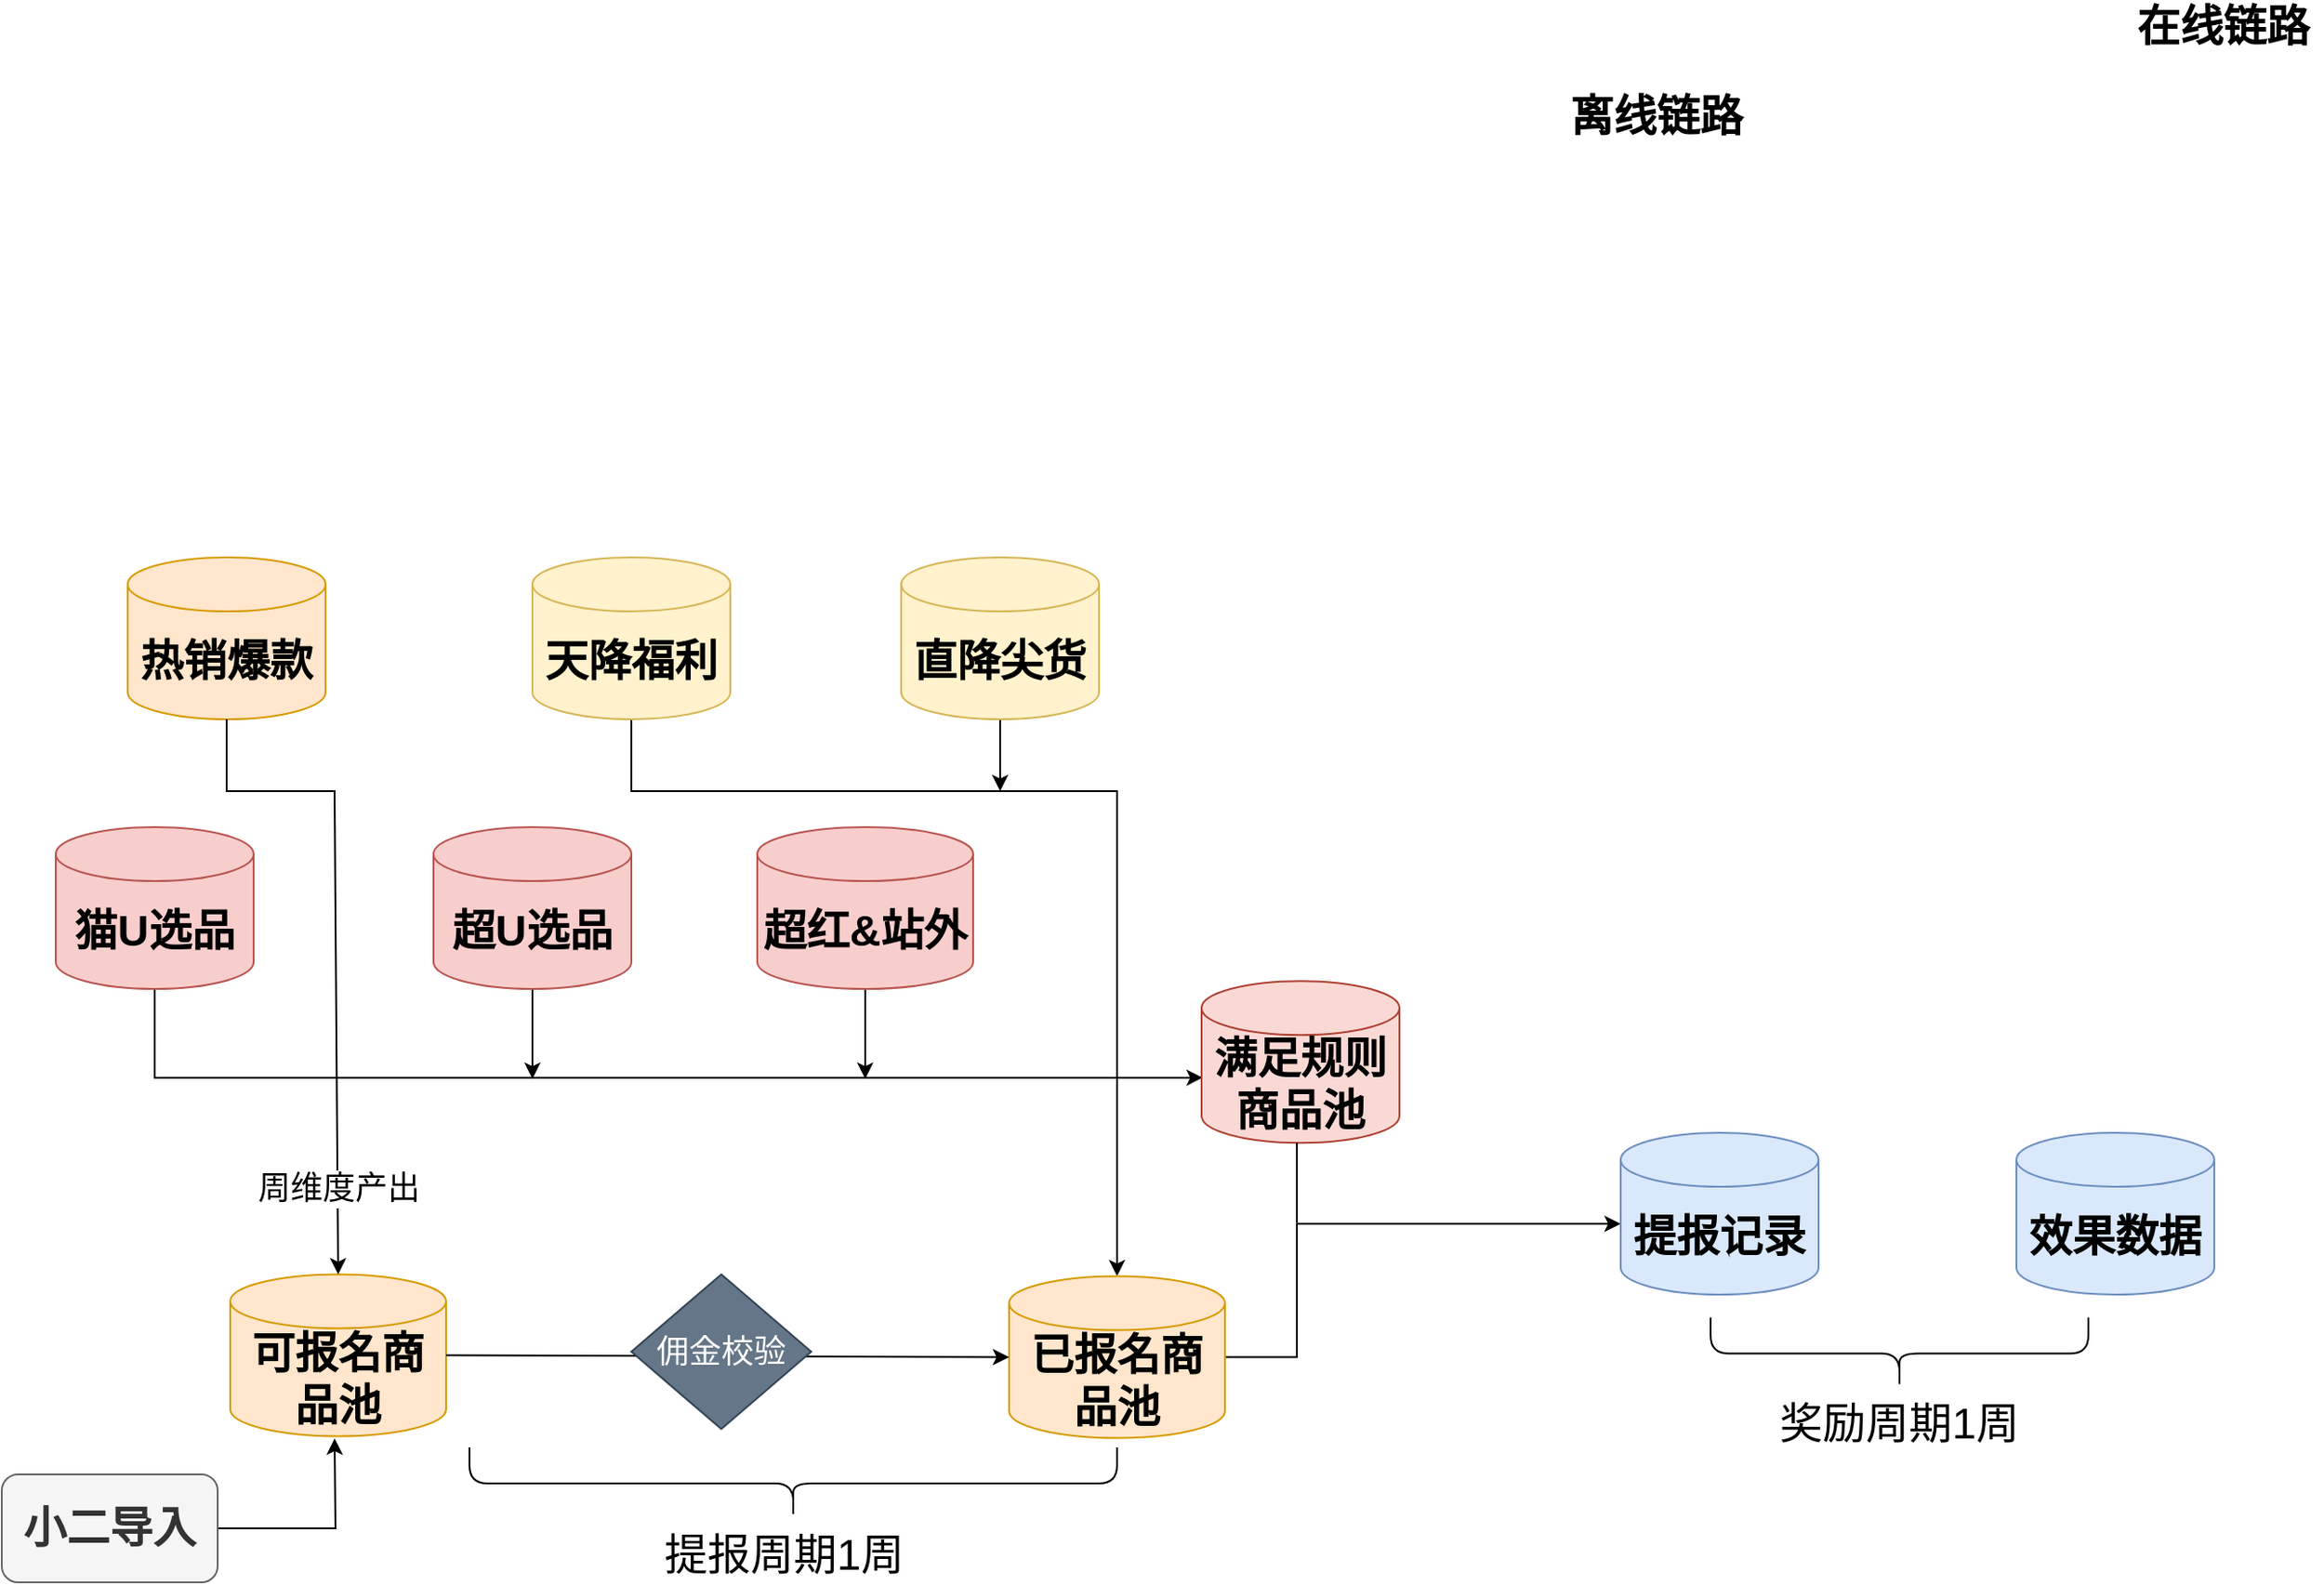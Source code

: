 <mxfile version="22.1.0" type="github">
  <diagram name="第 1 页" id="7ELo28ADNs8pc4C5lg1X">
    <mxGraphModel dx="1818" dy="1039" grid="1" gridSize="10" guides="1" tooltips="1" connect="1" arrows="1" fold="1" page="1" pageScale="1" pageWidth="4681" pageHeight="3300" math="0" shadow="0">
      <root>
        <mxCell id="0" />
        <mxCell id="1" parent="0" />
        <mxCell id="_1zgNEDX5PvR028n3Ke3-59" value="&lt;span style=&quot;font-size: 24px;&quot;&gt;热销爆款&lt;/span&gt;" style="shape=cylinder3;whiteSpace=wrap;html=1;boundedLbl=1;backgroundOutline=1;size=15;fillColor=#ffe6cc;strokeColor=#d79b00;fontStyle=1" parent="1" vertex="1">
          <mxGeometry x="370" y="1050" width="110" height="90" as="geometry" />
        </mxCell>
        <mxCell id="7ZKIA15Gy2TwE5JRmMyK-27" value="" style="edgeStyle=orthogonalEdgeStyle;rounded=0;orthogonalLoop=1;jettySize=auto;html=1;entryX=0.5;entryY=0;entryDx=0;entryDy=0;entryPerimeter=0;" edge="1" parent="1" source="_1zgNEDX5PvR028n3Ke3-66" target="_1zgNEDX5PvR028n3Ke3-71">
          <mxGeometry relative="1" as="geometry">
            <Array as="points">
              <mxPoint x="650" y="1180" />
              <mxPoint x="920" y="1180" />
            </Array>
          </mxGeometry>
        </mxCell>
        <mxCell id="_1zgNEDX5PvR028n3Ke3-66" value="&lt;font style=&quot;font-size: 24px;&quot;&gt;&lt;b style=&quot;&quot;&gt;天降福利&lt;/b&gt;&lt;/font&gt;" style="shape=cylinder3;whiteSpace=wrap;html=1;boundedLbl=1;backgroundOutline=1;size=15;fillColor=#fff2cc;strokeColor=#d6b656;" parent="1" vertex="1">
          <mxGeometry x="595" y="1050" width="110" height="90" as="geometry" />
        </mxCell>
        <mxCell id="7ZKIA15Gy2TwE5JRmMyK-28" value="" style="edgeStyle=orthogonalEdgeStyle;rounded=0;orthogonalLoop=1;jettySize=auto;html=1;" edge="1" parent="1" source="_1zgNEDX5PvR028n3Ke3-67">
          <mxGeometry relative="1" as="geometry">
            <mxPoint x="855" y="1180" as="targetPoint" />
          </mxGeometry>
        </mxCell>
        <mxCell id="_1zgNEDX5PvR028n3Ke3-67" value="&lt;font style=&quot;font-size: 24px;&quot;&gt;&lt;b style=&quot;&quot;&gt;直降尖货&lt;/b&gt;&lt;/font&gt;" style="shape=cylinder3;whiteSpace=wrap;html=1;boundedLbl=1;backgroundOutline=1;size=15;fillColor=#fff2cc;strokeColor=#d6b656;" parent="1" vertex="1">
          <mxGeometry x="800" y="1050" width="110" height="90" as="geometry" />
        </mxCell>
        <mxCell id="_1zgNEDX5PvR028n3Ke3-70" value="&lt;font style=&quot;font-size: 24px;&quot;&gt;&lt;b style=&quot;&quot;&gt;可报名商品池&lt;/b&gt;&lt;/font&gt;" style="shape=cylinder3;whiteSpace=wrap;html=1;boundedLbl=1;backgroundOutline=1;size=15;fillColor=#ffe6cc;strokeColor=#d79b00;" parent="1" vertex="1">
          <mxGeometry x="427" y="1448.75" width="120" height="90" as="geometry" />
        </mxCell>
        <mxCell id="7ZKIA15Gy2TwE5JRmMyK-21" value="" style="edgeStyle=orthogonalEdgeStyle;rounded=0;orthogonalLoop=1;jettySize=auto;html=1;" edge="1" parent="1" source="_1zgNEDX5PvR028n3Ke3-71">
          <mxGeometry relative="1" as="geometry">
            <mxPoint x="1200" y="1420.63" as="targetPoint" />
            <Array as="points">
              <mxPoint x="1020" y="1494" />
              <mxPoint x="1020" y="1421" />
            </Array>
          </mxGeometry>
        </mxCell>
        <mxCell id="_1zgNEDX5PvR028n3Ke3-71" value="&lt;span style=&quot;font-size: 24px;&quot;&gt;&lt;b&gt;已报名商品池&lt;/b&gt;&lt;/span&gt;" style="shape=cylinder3;whiteSpace=wrap;html=1;boundedLbl=1;backgroundOutline=1;size=15;fillColor=#ffe6cc;strokeColor=#d79b00;" parent="1" vertex="1">
          <mxGeometry x="860" y="1449.75" width="120" height="90" as="geometry" />
        </mxCell>
        <mxCell id="_1zgNEDX5PvR028n3Ke3-72" value="&lt;font style=&quot;font-size: 24px;&quot;&gt;&lt;b style=&quot;&quot;&gt;提报记录&lt;/b&gt;&lt;/font&gt;" style="shape=cylinder3;whiteSpace=wrap;html=1;boundedLbl=1;backgroundOutline=1;size=15;fillColor=#dae8fc;strokeColor=#6c8ebf;" parent="1" vertex="1">
          <mxGeometry x="1200" y="1370" width="110" height="90" as="geometry" />
        </mxCell>
        <mxCell id="_1zgNEDX5PvR028n3Ke3-73" value="&lt;font style=&quot;font-size: 24px;&quot;&gt;&lt;b style=&quot;&quot;&gt;效果数据&lt;/b&gt;&lt;/font&gt;" style="shape=cylinder3;whiteSpace=wrap;html=1;boundedLbl=1;backgroundOutline=1;size=15;fillColor=#dae8fc;strokeColor=#6c8ebf;" parent="1" vertex="1">
          <mxGeometry x="1420" y="1370" width="110" height="90" as="geometry" />
        </mxCell>
        <mxCell id="_1zgNEDX5PvR028n3Ke3-81" value="" style="endArrow=classic;html=1;rounded=0;exitX=1;exitY=0.5;exitDx=0;exitDy=0;exitPerimeter=0;entryX=0;entryY=0.5;entryDx=0;entryDy=0;entryPerimeter=0;" parent="1" source="_1zgNEDX5PvR028n3Ke3-70" target="_1zgNEDX5PvR028n3Ke3-71" edge="1">
          <mxGeometry width="50" height="50" relative="1" as="geometry">
            <mxPoint x="580" y="1498.75" as="sourcePoint" />
            <mxPoint x="920" y="1493.75" as="targetPoint" />
          </mxGeometry>
        </mxCell>
        <mxCell id="_1zgNEDX5PvR028n3Ke3-89" value="&lt;font style=&quot;font-size: 24px;&quot;&gt;&lt;b&gt;离线链路&lt;/b&gt;&lt;/font&gt;" style="text;html=1;strokeColor=none;fillColor=none;align=center;verticalAlign=middle;whiteSpace=wrap;rounded=0;" parent="1" vertex="1">
          <mxGeometry x="1165" y="790" width="110" height="30" as="geometry" />
        </mxCell>
        <mxCell id="_1zgNEDX5PvR028n3Ke3-95" value="" style="shape=curlyBracket;whiteSpace=wrap;html=1;rounded=1;labelPosition=left;verticalLabelPosition=middle;align=right;verticalAlign=middle;rotation=-90;" parent="1" vertex="1">
          <mxGeometry x="720" y="1385" width="40" height="360" as="geometry" />
        </mxCell>
        <mxCell id="_1zgNEDX5PvR028n3Ke3-96" value="" style="shape=curlyBracket;whiteSpace=wrap;html=1;rounded=1;labelPosition=left;verticalLabelPosition=middle;align=right;verticalAlign=middle;rotation=-90;" parent="1" vertex="1">
          <mxGeometry x="1335" y="1387.75" width="40" height="210" as="geometry" />
        </mxCell>
        <mxCell id="_1zgNEDX5PvR028n3Ke3-98" value="&lt;font style=&quot;font-size: 24px;&quot;&gt;提报周期1周&lt;/font&gt;" style="text;html=1;strokeColor=none;fillColor=none;align=center;verticalAlign=middle;whiteSpace=wrap;rounded=0;" parent="1" vertex="1">
          <mxGeometry x="660" y="1590" width="150" height="30" as="geometry" />
        </mxCell>
        <mxCell id="_1zgNEDX5PvR028n3Ke3-99" value="&lt;font style=&quot;font-size: 24px;&quot;&gt;奖励周期1周&lt;/font&gt;" style="text;html=1;strokeColor=none;fillColor=none;align=center;verticalAlign=middle;whiteSpace=wrap;rounded=0;" parent="1" vertex="1">
          <mxGeometry x="1280" y="1516.5" width="150" height="30" as="geometry" />
        </mxCell>
        <mxCell id="7ZKIA15Gy2TwE5JRmMyK-14" value="" style="edgeStyle=orthogonalEdgeStyle;rounded=0;orthogonalLoop=1;jettySize=auto;html=1;entryX=0.006;entryY=0.597;entryDx=0;entryDy=0;entryPerimeter=0;" edge="1" parent="1" source="_1zgNEDX5PvR028n3Ke3-100" target="7ZKIA15Gy2TwE5JRmMyK-11">
          <mxGeometry relative="1" as="geometry">
            <mxPoint x="960" y="1340" as="targetPoint" />
            <Array as="points">
              <mxPoint x="385" y="1339" />
            </Array>
          </mxGeometry>
        </mxCell>
        <mxCell id="_1zgNEDX5PvR028n3Ke3-100" value="&lt;span style=&quot;font-size: 24px;&quot;&gt;猫U选品&lt;/span&gt;" style="shape=cylinder3;whiteSpace=wrap;html=1;boundedLbl=1;backgroundOutline=1;size=15;fillColor=#f8cecc;strokeColor=#b85450;fontStyle=1" parent="1" vertex="1">
          <mxGeometry x="330" y="1200" width="110" height="90" as="geometry" />
        </mxCell>
        <mxCell id="7ZKIA15Gy2TwE5JRmMyK-16" value="" style="edgeStyle=orthogonalEdgeStyle;rounded=0;orthogonalLoop=1;jettySize=auto;html=1;" edge="1" parent="1" source="_1zgNEDX5PvR028n3Ke3-101">
          <mxGeometry relative="1" as="geometry">
            <mxPoint x="595" y="1340" as="targetPoint" />
          </mxGeometry>
        </mxCell>
        <mxCell id="_1zgNEDX5PvR028n3Ke3-101" value="&lt;span style=&quot;font-size: 24px;&quot;&gt;超U选品&lt;/span&gt;" style="shape=cylinder3;whiteSpace=wrap;html=1;boundedLbl=1;backgroundOutline=1;size=15;fillColor=#f8cecc;strokeColor=#b85450;fontStyle=1" parent="1" vertex="1">
          <mxGeometry x="540" y="1200" width="110" height="90" as="geometry" />
        </mxCell>
        <mxCell id="7ZKIA15Gy2TwE5JRmMyK-18" value="" style="edgeStyle=orthogonalEdgeStyle;rounded=0;orthogonalLoop=1;jettySize=auto;html=1;" edge="1" parent="1" source="_1zgNEDX5PvR028n3Ke3-110">
          <mxGeometry relative="1" as="geometry">
            <mxPoint x="780" y="1340" as="targetPoint" />
          </mxGeometry>
        </mxCell>
        <mxCell id="_1zgNEDX5PvR028n3Ke3-110" value="&lt;span style=&quot;font-size: 24px;&quot;&gt;超红&amp;amp;站外&lt;/span&gt;" style="shape=cylinder3;whiteSpace=wrap;html=1;boundedLbl=1;backgroundOutline=1;size=15;fillColor=#f8cecc;strokeColor=#b85450;fontStyle=1" parent="1" vertex="1">
          <mxGeometry x="720" y="1200" width="120" height="90" as="geometry" />
        </mxCell>
        <mxCell id="7ZKIA15Gy2TwE5JRmMyK-8" value="" style="edgeStyle=orthogonalEdgeStyle;rounded=0;orthogonalLoop=1;jettySize=auto;html=1;" edge="1" parent="1" source="_1zgNEDX5PvR028n3Ke3-128">
          <mxGeometry relative="1" as="geometry">
            <mxPoint x="485" y="1540" as="targetPoint" />
          </mxGeometry>
        </mxCell>
        <mxCell id="_1zgNEDX5PvR028n3Ke3-128" value="&lt;font style=&quot;font-size: 24px;&quot;&gt;&lt;b&gt;小二导入&lt;/b&gt;&lt;/font&gt;" style="rounded=1;whiteSpace=wrap;html=1;fillColor=#f5f5f5;fontColor=#333333;strokeColor=#666666;" parent="1" vertex="1">
          <mxGeometry x="300" y="1560" width="120" height="60" as="geometry" />
        </mxCell>
        <mxCell id="_1zgNEDX5PvR028n3Ke3-133" value="&lt;font style=&quot;font-size: 24px;&quot;&gt;&lt;b&gt;在线链路&lt;/b&gt;&lt;/font&gt;" style="text;html=1;strokeColor=none;fillColor=none;align=center;verticalAlign=middle;whiteSpace=wrap;rounded=0;" parent="1" vertex="1">
          <mxGeometry x="1480" y="740" width="110" height="30" as="geometry" />
        </mxCell>
        <mxCell id="7ZKIA15Gy2TwE5JRmMyK-6" value="" style="endArrow=classic;html=1;rounded=0;exitX=0.5;exitY=1;exitDx=0;exitDy=0;exitPerimeter=0;entryX=0.5;entryY=0;entryDx=0;entryDy=0;entryPerimeter=0;" edge="1" parent="1" source="_1zgNEDX5PvR028n3Ke3-59" target="_1zgNEDX5PvR028n3Ke3-70">
          <mxGeometry width="50" height="50" relative="1" as="geometry">
            <mxPoint x="430" y="1170" as="sourcePoint" />
            <mxPoint x="480" y="1120" as="targetPoint" />
            <Array as="points">
              <mxPoint x="425" y="1180" />
              <mxPoint x="485" y="1180" />
            </Array>
          </mxGeometry>
        </mxCell>
        <mxCell id="7ZKIA15Gy2TwE5JRmMyK-26" value="&lt;font style=&quot;font-size: 18px;&quot;&gt;周维度产出&lt;/font&gt;" style="edgeLabel;html=1;align=center;verticalAlign=middle;resizable=0;points=[];" vertex="1" connectable="0" parent="7ZKIA15Gy2TwE5JRmMyK-6">
          <mxGeometry x="0.119" y="-2" relative="1" as="geometry">
            <mxPoint x="3" y="114" as="offset" />
          </mxGeometry>
        </mxCell>
        <mxCell id="7ZKIA15Gy2TwE5JRmMyK-9" value="&lt;font style=&quot;font-size: 18px;&quot;&gt;佣金校验&lt;/font&gt;" style="rhombus;whiteSpace=wrap;html=1;fillColor=#647687;fontColor=#ffffff;strokeColor=#314354;" vertex="1" parent="1">
          <mxGeometry x="650" y="1448.75" width="100" height="86" as="geometry" />
        </mxCell>
        <mxCell id="7ZKIA15Gy2TwE5JRmMyK-11" value="&lt;font style=&quot;font-size: 24px;&quot;&gt;&lt;b style=&quot;&quot;&gt;满足规则商品池&lt;/b&gt;&lt;/font&gt;" style="shape=cylinder3;whiteSpace=wrap;html=1;boundedLbl=1;backgroundOutline=1;size=15;fillColor=#fad9d5;strokeColor=#ae4132;" vertex="1" parent="1">
          <mxGeometry x="967" y="1285.63" width="110" height="90" as="geometry" />
        </mxCell>
        <mxCell id="7ZKIA15Gy2TwE5JRmMyK-25" value="" style="endArrow=none;html=1;rounded=0;" edge="1" parent="1">
          <mxGeometry width="50" height="50" relative="1" as="geometry">
            <mxPoint x="1020" y="1375.63" as="sourcePoint" />
            <mxPoint x="1020" y="1420" as="targetPoint" />
          </mxGeometry>
        </mxCell>
      </root>
    </mxGraphModel>
  </diagram>
</mxfile>
